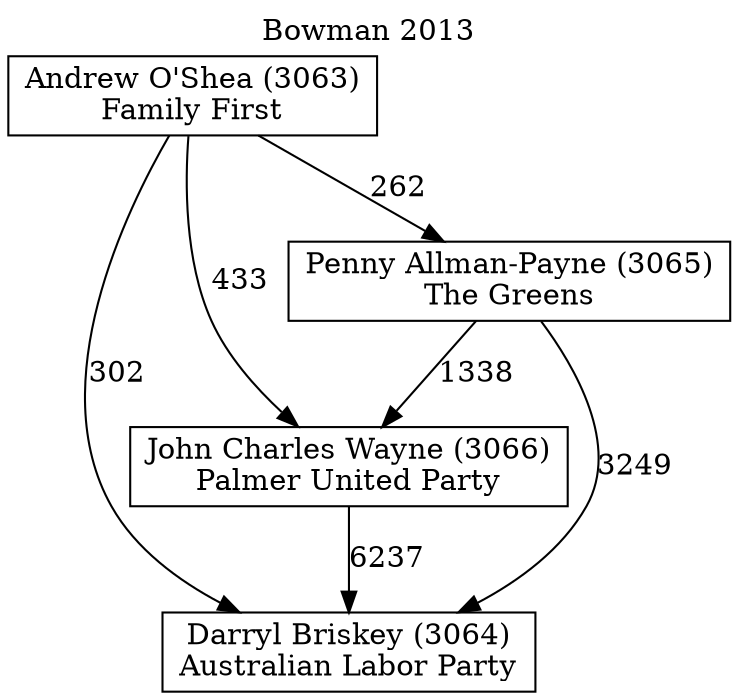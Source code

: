 // House preference flow
digraph "Darryl Briskey (3064)_Bowman_2013" {
	graph [label="Bowman 2013" labelloc=t mclimit=10]
	node [shape=box]
	"Darryl Briskey (3064)" [label="Darryl Briskey (3064)
Australian Labor Party"]
	"John Charles Wayne (3066)" [label="John Charles Wayne (3066)
Palmer United Party"]
	"Penny Allman-Payne (3065)" [label="Penny Allman-Payne (3065)
The Greens"]
	"Andrew O'Shea (3063)" [label="Andrew O'Shea (3063)
Family First"]
	"John Charles Wayne (3066)" -> "Darryl Briskey (3064)" [label=6237]
	"Penny Allman-Payne (3065)" -> "John Charles Wayne (3066)" [label=1338]
	"Andrew O'Shea (3063)" -> "Penny Allman-Payne (3065)" [label=262]
	"Penny Allman-Payne (3065)" -> "Darryl Briskey (3064)" [label=3249]
	"Andrew O'Shea (3063)" -> "Darryl Briskey (3064)" [label=302]
	"Andrew O'Shea (3063)" -> "John Charles Wayne (3066)" [label=433]
}
